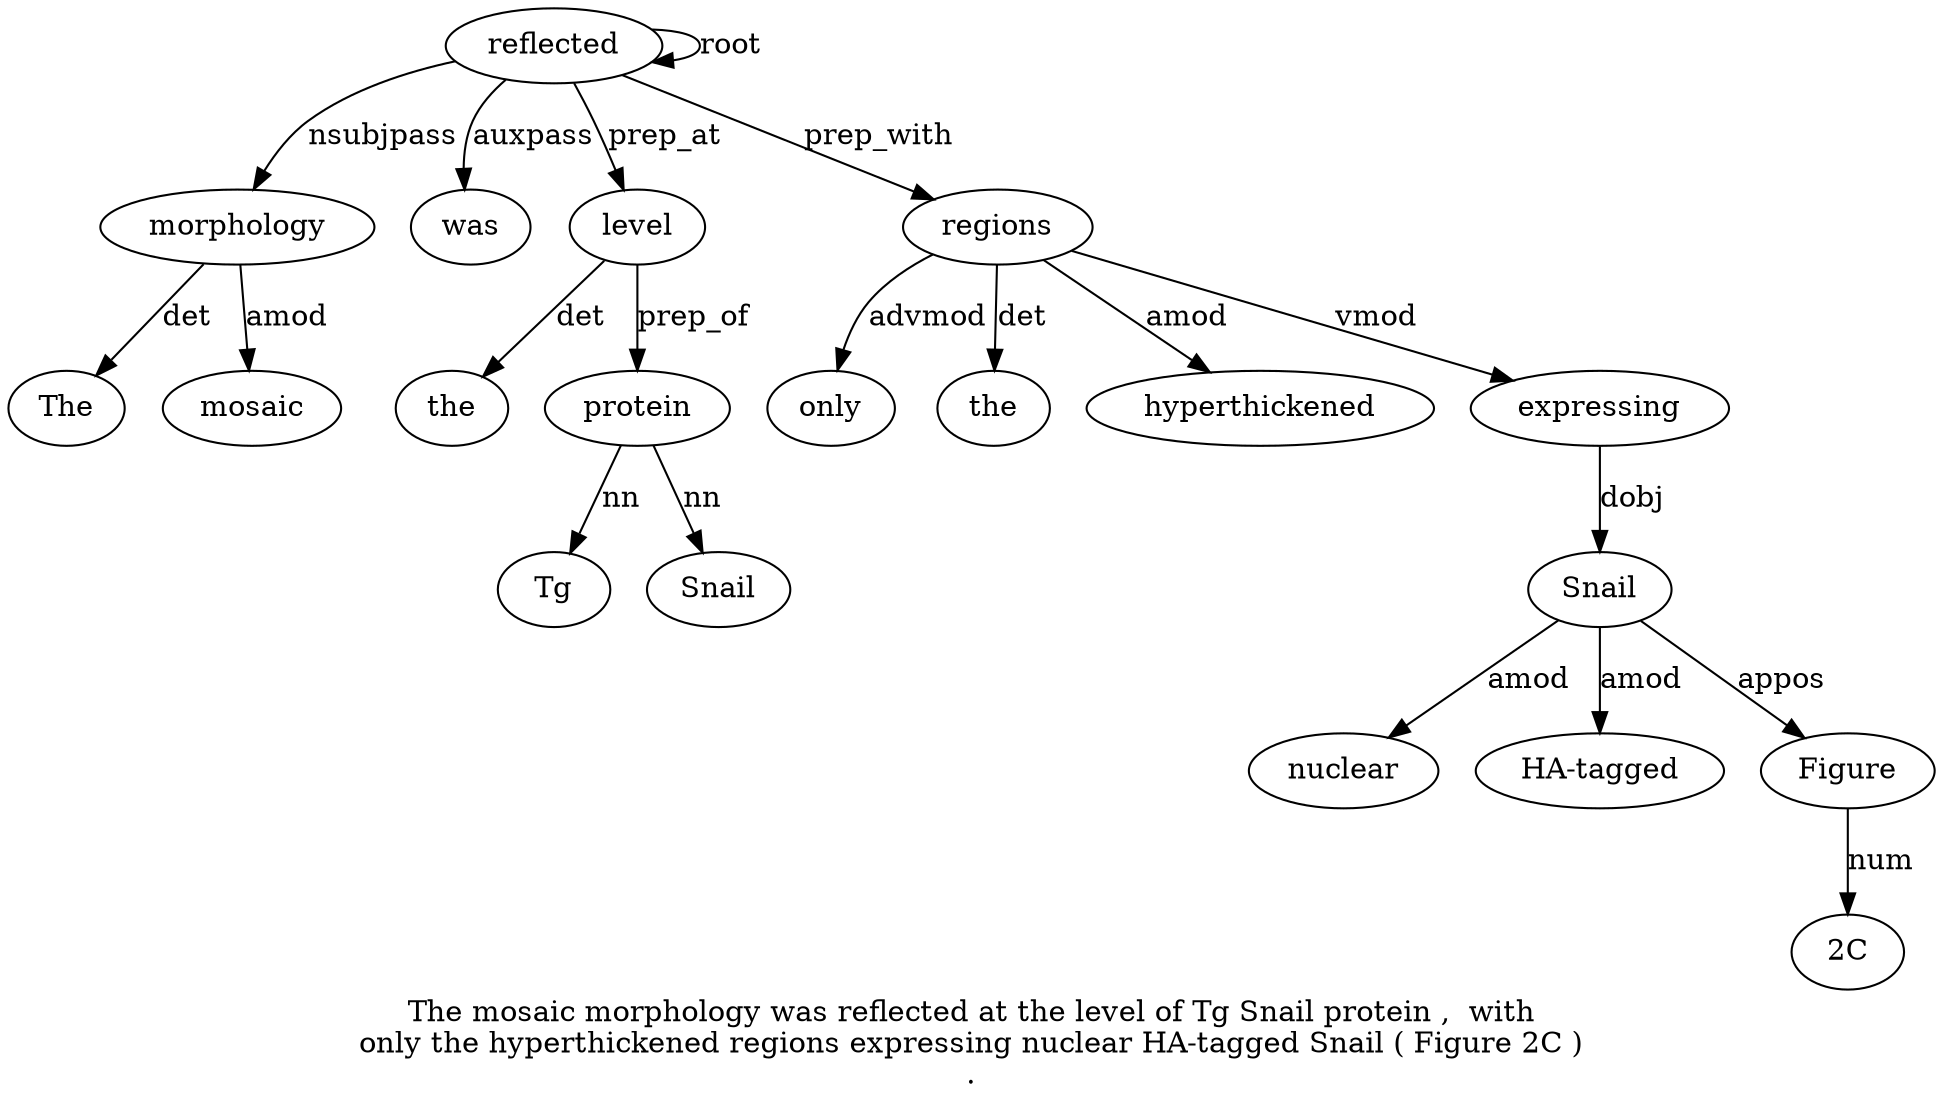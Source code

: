 digraph "The mosaic morphology was reflected at the level of Tg Snail protein ,  with only the hyperthickened regions expressing nuclear HA-tagged Snail ( Figure 2C ) ." {
label="The mosaic morphology was reflected at the level of Tg Snail protein ,  with
only the hyperthickened regions expressing nuclear HA-tagged Snail ( Figure 2C )
.";
morphology3 [style=filled, fillcolor=white, label=morphology];
The1 [style=filled, fillcolor=white, label=The];
morphology3 -> The1  [label=det];
mosaic2 [style=filled, fillcolor=white, label=mosaic];
morphology3 -> mosaic2  [label=amod];
reflected5 [style=filled, fillcolor=white, label=reflected];
reflected5 -> morphology3  [label=nsubjpass];
was4 [style=filled, fillcolor=white, label=was];
reflected5 -> was4  [label=auxpass];
reflected5 -> reflected5  [label=root];
level8 [style=filled, fillcolor=white, label=level];
the7 [style=filled, fillcolor=white, label=the];
level8 -> the7  [label=det];
reflected5 -> level8  [label=prep_at];
protein12 [style=filled, fillcolor=white, label=protein];
Tg10 [style=filled, fillcolor=white, label=Tg];
protein12 -> Tg10  [label=nn];
Snail11 [style=filled, fillcolor=white, label=Snail];
protein12 -> Snail11  [label=nn];
level8 -> protein12  [label=prep_of];
regions18 [style=filled, fillcolor=white, label=regions];
only15 [style=filled, fillcolor=white, label=only];
regions18 -> only15  [label=advmod];
the16 [style=filled, fillcolor=white, label=the];
regions18 -> the16  [label=det];
hyperthickened17 [style=filled, fillcolor=white, label=hyperthickened];
regions18 -> hyperthickened17  [label=amod];
reflected5 -> regions18  [label=prep_with];
expressing19 [style=filled, fillcolor=white, label=expressing];
regions18 -> expressing19  [label=vmod];
Snail22 [style=filled, fillcolor=white, label=Snail];
nuclear20 [style=filled, fillcolor=white, label=nuclear];
Snail22 -> nuclear20  [label=amod];
"HA-tagged21" [style=filled, fillcolor=white, label="HA-tagged"];
Snail22 -> "HA-tagged21"  [label=amod];
expressing19 -> Snail22  [label=dobj];
Figure24 [style=filled, fillcolor=white, label=Figure];
Snail22 -> Figure24  [label=appos];
"2C25" [style=filled, fillcolor=white, label="2C"];
Figure24 -> "2C25"  [label=num];
}
